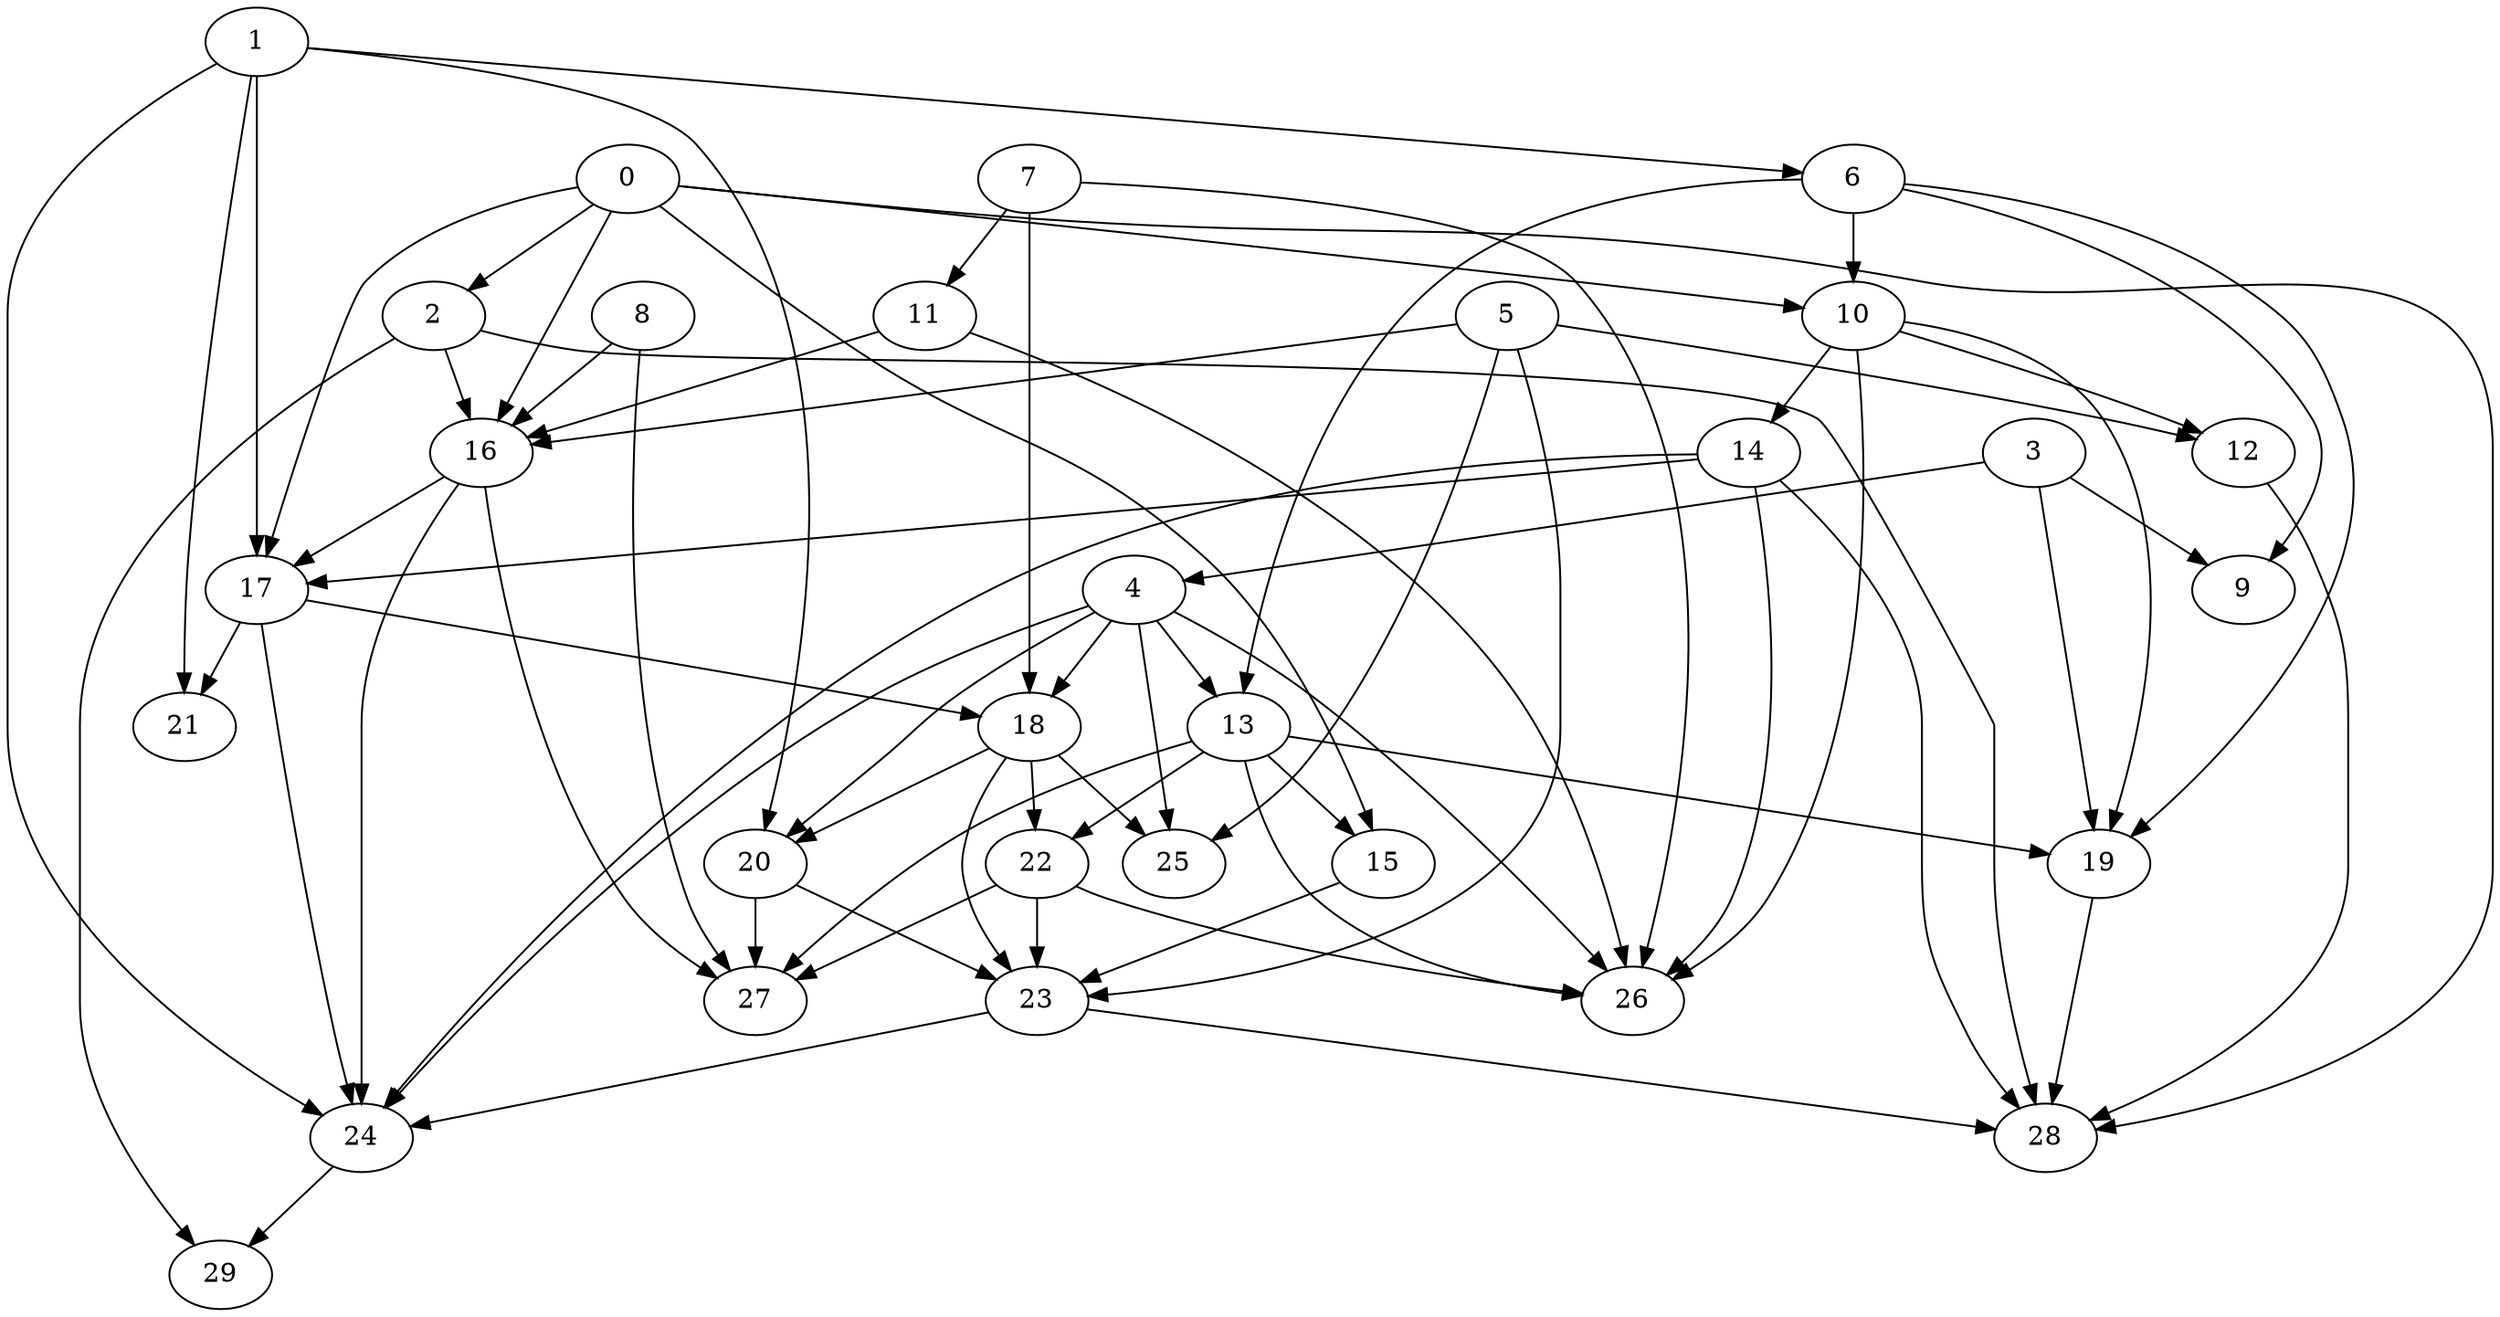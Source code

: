 digraph "Random_Nodes_30_Density_2.40_CCR_0.10_WeightType_Random_GB_Homogeneous-8" {
0 [Weight=184];
7 [Weight=158];
2 [Weight=237];
5 [Weight=210];
1 [Weight=79];
8 [Weight=158];
6 [Weight=53];
11 [Weight=79];
10 [Weight=184];
16 [Weight=184];
14 [Weight=53];
3 [Weight=79];
17 [Weight=131];
4 [Weight=105];
18 [Weight=79];
20 [Weight=263];
13 [Weight=105];
15 [Weight=105];
22 [Weight=53];
23 [Weight=263];
24 [Weight=237];
12 [Weight=131];
19 [Weight=131];
27 [Weight=263];
28 [Weight=237];
29 [Weight=237];
26 [Weight=158];
9 [Weight=105];
21 [Weight=79];
25 [Weight=53];
1 -> 6 [Weight=2];
13 -> 15 [Weight=2];
4 -> 13 [Weight=10];
13 -> 27 [Weight=10];
14 -> 17 [Weight=7];
6 -> 9 [Weight=3];
1 -> 21 [Weight=8];
16 -> 24 [Weight=10];
4 -> 25 [Weight=4];
6 -> 13 [Weight=9];
14 -> 24 [Weight=6];
14 -> 26 [Weight=6];
0 -> 16 [Weight=10];
5 -> 16 [Weight=2];
22 -> 26 [Weight=8];
2 -> 28 [Weight=7];
10 -> 26 [Weight=10];
8 -> 27 [Weight=4];
4 -> 20 [Weight=8];
23 -> 28 [Weight=6];
18 -> 23 [Weight=8];
22 -> 23 [Weight=5];
8 -> 16 [Weight=9];
19 -> 28 [Weight=3];
1 -> 24 [Weight=6];
3 -> 4 [Weight=4];
10 -> 14 [Weight=9];
18 -> 25 [Weight=2];
0 -> 28 [Weight=4];
4 -> 26 [Weight=8];
20 -> 23 [Weight=8];
7 -> 26 [Weight=2];
0 -> 2 [Weight=5];
5 -> 25 [Weight=4];
16 -> 17 [Weight=4];
10 -> 12 [Weight=3];
20 -> 27 [Weight=3];
0 -> 10 [Weight=9];
12 -> 28 [Weight=5];
7 -> 18 [Weight=10];
15 -> 23 [Weight=3];
5 -> 12 [Weight=4];
16 -> 27 [Weight=10];
13 -> 26 [Weight=4];
2 -> 29 [Weight=5];
11 -> 26 [Weight=6];
18 -> 20 [Weight=4];
17 -> 21 [Weight=10];
6 -> 10 [Weight=9];
14 -> 28 [Weight=5];
13 -> 19 [Weight=9];
17 -> 24 [Weight=3];
10 -> 19 [Weight=10];
23 -> 24 [Weight=4];
17 -> 18 [Weight=9];
6 -> 19 [Weight=4];
0 -> 15 [Weight=3];
3 -> 9 [Weight=3];
22 -> 27 [Weight=9];
11 -> 16 [Weight=10];
1 -> 20 [Weight=6];
4 -> 18 [Weight=6];
4 -> 24 [Weight=7];
5 -> 23 [Weight=5];
0 -> 17 [Weight=10];
1 -> 17 [Weight=2];
3 -> 19 [Weight=7];
7 -> 11 [Weight=7];
18 -> 22 [Weight=8];
2 -> 16 [Weight=4];
24 -> 29 [Weight=6];
13 -> 22 [Weight=4];
}
